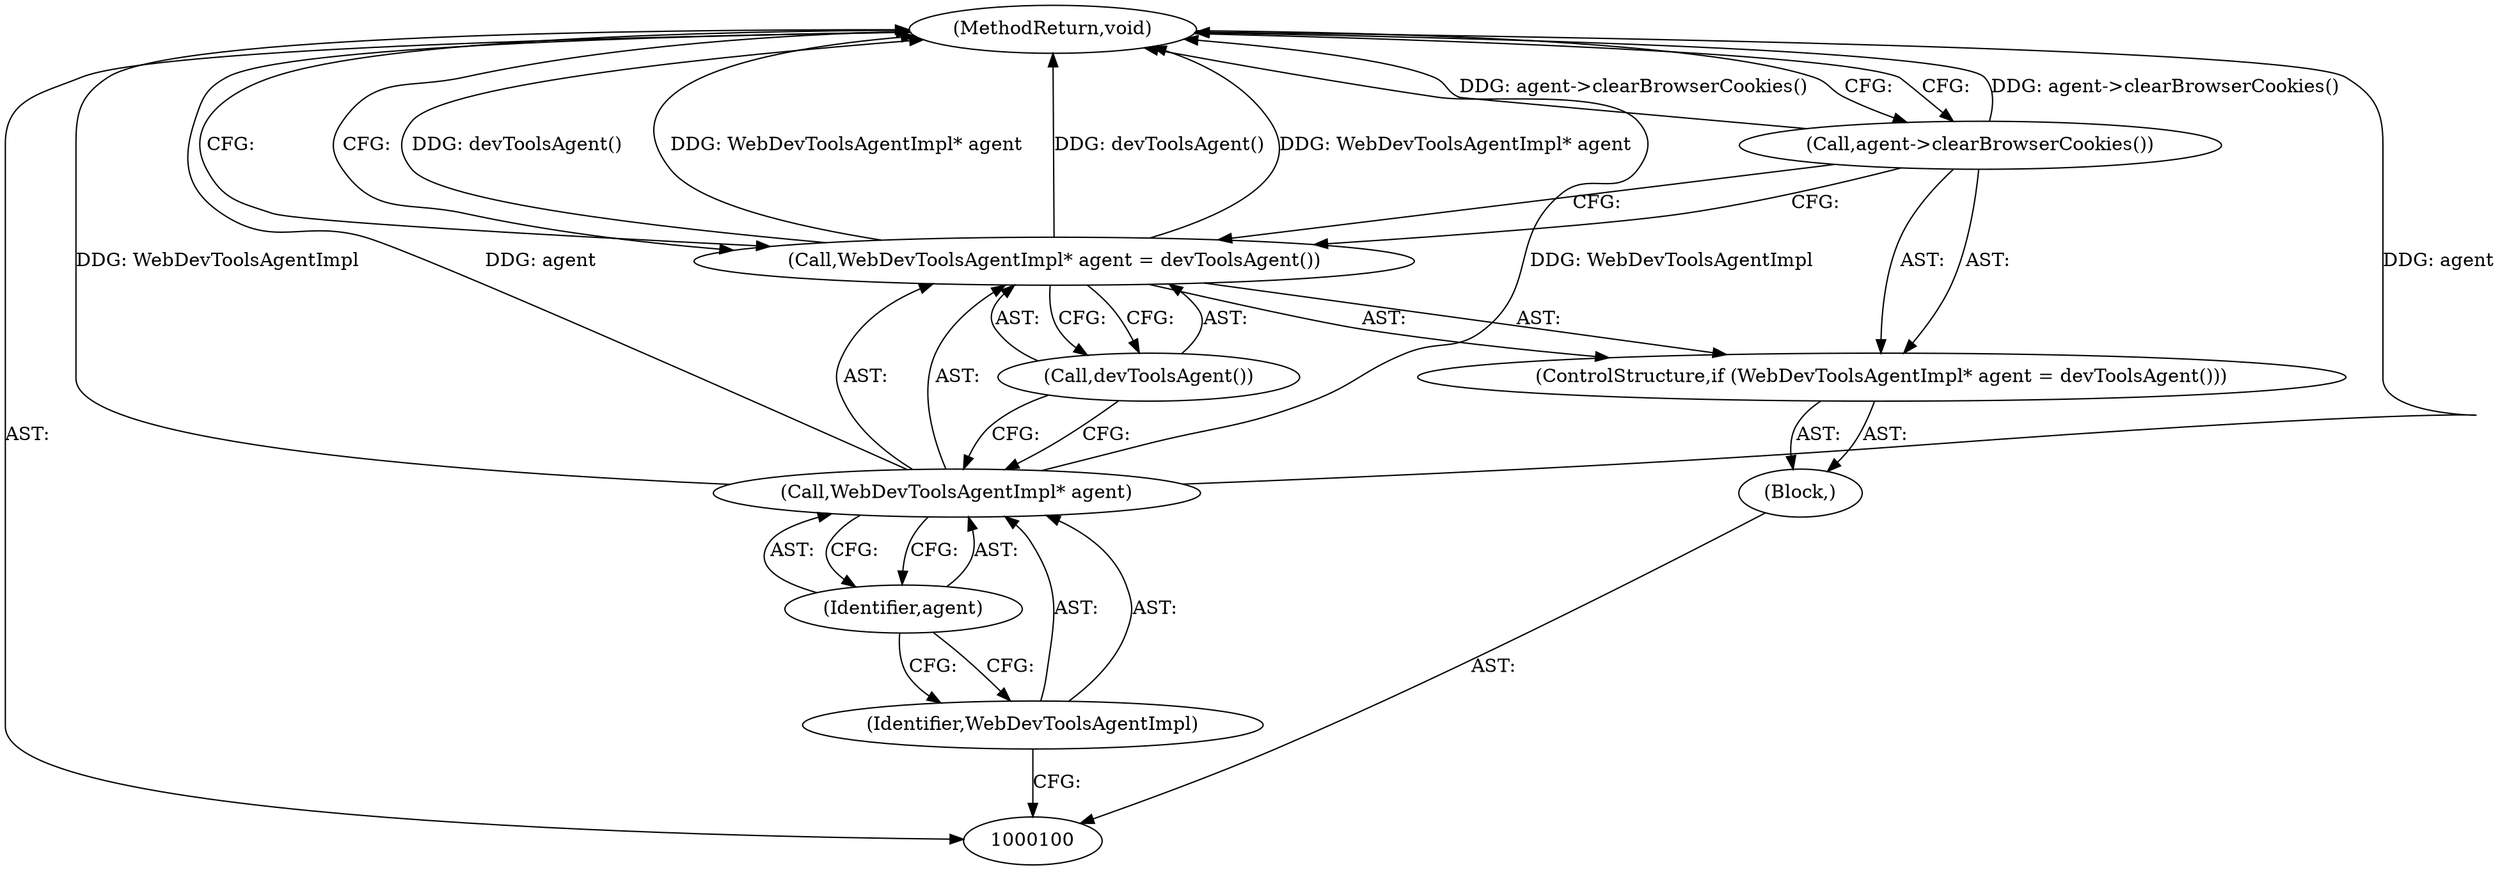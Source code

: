 digraph "1_Chrome_4c39b8e5670c4a0f2bb06008502ebb0c4fe322e0_2" {
"1000109" [label="(MethodReturn,void)"];
"1000101" [label="(Block,)"];
"1000106" [label="(Identifier,agent)"];
"1000107" [label="(Call,devToolsAgent())"];
"1000102" [label="(ControlStructure,if (WebDevToolsAgentImpl* agent = devToolsAgent()))"];
"1000103" [label="(Call,WebDevToolsAgentImpl* agent = devToolsAgent())"];
"1000104" [label="(Call,WebDevToolsAgentImpl* agent)"];
"1000105" [label="(Identifier,WebDevToolsAgentImpl)"];
"1000108" [label="(Call,agent->clearBrowserCookies())"];
"1000109" -> "1000100"  [label="AST: "];
"1000109" -> "1000108"  [label="CFG: "];
"1000109" -> "1000103"  [label="CFG: "];
"1000108" -> "1000109"  [label="DDG: agent->clearBrowserCookies()"];
"1000103" -> "1000109"  [label="DDG: devToolsAgent()"];
"1000103" -> "1000109"  [label="DDG: WebDevToolsAgentImpl* agent"];
"1000104" -> "1000109"  [label="DDG: WebDevToolsAgentImpl"];
"1000104" -> "1000109"  [label="DDG: agent"];
"1000101" -> "1000100"  [label="AST: "];
"1000102" -> "1000101"  [label="AST: "];
"1000106" -> "1000104"  [label="AST: "];
"1000106" -> "1000105"  [label="CFG: "];
"1000104" -> "1000106"  [label="CFG: "];
"1000107" -> "1000103"  [label="AST: "];
"1000107" -> "1000104"  [label="CFG: "];
"1000103" -> "1000107"  [label="CFG: "];
"1000102" -> "1000101"  [label="AST: "];
"1000103" -> "1000102"  [label="AST: "];
"1000108" -> "1000102"  [label="AST: "];
"1000103" -> "1000102"  [label="AST: "];
"1000103" -> "1000107"  [label="CFG: "];
"1000104" -> "1000103"  [label="AST: "];
"1000107" -> "1000103"  [label="AST: "];
"1000108" -> "1000103"  [label="CFG: "];
"1000109" -> "1000103"  [label="CFG: "];
"1000103" -> "1000109"  [label="DDG: devToolsAgent()"];
"1000103" -> "1000109"  [label="DDG: WebDevToolsAgentImpl* agent"];
"1000104" -> "1000103"  [label="AST: "];
"1000104" -> "1000106"  [label="CFG: "];
"1000105" -> "1000104"  [label="AST: "];
"1000106" -> "1000104"  [label="AST: "];
"1000107" -> "1000104"  [label="CFG: "];
"1000104" -> "1000109"  [label="DDG: WebDevToolsAgentImpl"];
"1000104" -> "1000109"  [label="DDG: agent"];
"1000105" -> "1000104"  [label="AST: "];
"1000105" -> "1000100"  [label="CFG: "];
"1000106" -> "1000105"  [label="CFG: "];
"1000108" -> "1000102"  [label="AST: "];
"1000108" -> "1000103"  [label="CFG: "];
"1000109" -> "1000108"  [label="CFG: "];
"1000108" -> "1000109"  [label="DDG: agent->clearBrowserCookies()"];
}
